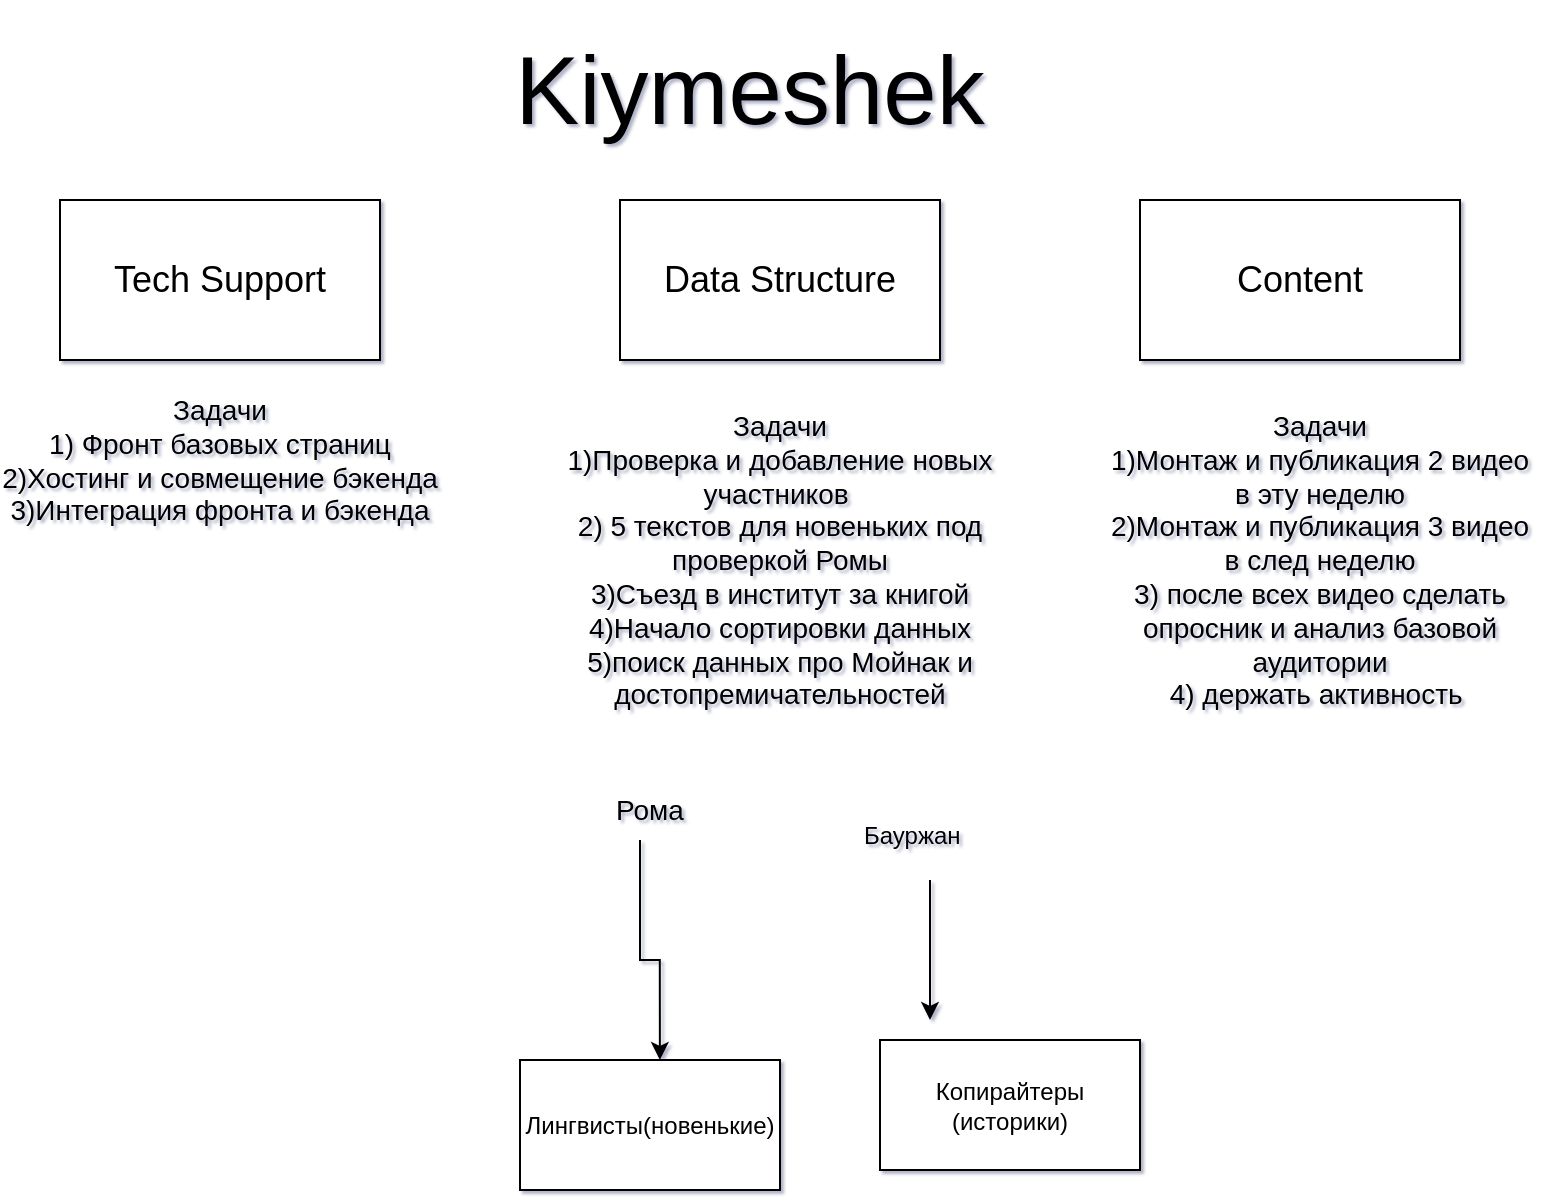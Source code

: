 <mxfile version="21.7.5" type="github">
  <diagram name="Страница — 1" id="RFSXUdPeR6UBCkjhMOcE">
    <mxGraphModel dx="793" dy="503" grid="1" gridSize="10" guides="1" tooltips="1" connect="1" arrows="1" fold="1" page="1" pageScale="1" pageWidth="827" pageHeight="1169" math="0" shadow="1">
      <root>
        <mxCell id="0" />
        <mxCell id="1" parent="0" />
        <mxCell id="fNuA_xkxQHUFaiw-bhpu-1" value="&lt;font style=&quot;font-size: 48px;&quot;&gt;Kiymeshek&lt;/font&gt;" style="text;html=1;strokeColor=none;fillColor=none;align=center;verticalAlign=middle;whiteSpace=wrap;rounded=0;" vertex="1" parent="1">
          <mxGeometry x="220" y="240" width="330" height="90" as="geometry" />
        </mxCell>
        <mxCell id="fNuA_xkxQHUFaiw-bhpu-4" value="&lt;font style=&quot;font-size: 18px;&quot;&gt;Tech Support&lt;/font&gt;" style="rounded=0;whiteSpace=wrap;html=1;" vertex="1" parent="1">
          <mxGeometry x="40" y="340" width="160" height="80" as="geometry" />
        </mxCell>
        <mxCell id="fNuA_xkxQHUFaiw-bhpu-6" value="&lt;font style=&quot;font-size: 14px;&quot;&gt;Задачи&lt;br&gt;1) Фронт базовых страниц&lt;br&gt;2)Хостинг и совмещение бэкенда&lt;br&gt;3)Интеграция фронта и бэкенда&lt;br&gt;&lt;/font&gt;" style="text;html=1;strokeColor=none;fillColor=none;align=center;verticalAlign=middle;whiteSpace=wrap;rounded=0;" vertex="1" parent="1">
          <mxGeometry x="10" y="370" width="220" height="200" as="geometry" />
        </mxCell>
        <mxCell id="fNuA_xkxQHUFaiw-bhpu-7" value="&lt;span style=&quot;font-size: 18px;&quot;&gt;Data Structure&lt;/span&gt;" style="rounded=0;whiteSpace=wrap;html=1;" vertex="1" parent="1">
          <mxGeometry x="320" y="340" width="160" height="80" as="geometry" />
        </mxCell>
        <mxCell id="fNuA_xkxQHUFaiw-bhpu-8" value="&lt;font style=&quot;font-size: 14px;&quot;&gt;Задачи&lt;br&gt;1)Проверка и добавление новых участников&amp;nbsp;&lt;br&gt;2) 5 текстов для новеньких под проверкой Ромы&lt;br&gt;3)Съезд в институт за книгой&lt;br&gt;4)Начало сортировки данных&lt;br&gt;5)поиск данных про Мойнак и достопремичательностей&lt;br&gt;&lt;/font&gt;" style="text;html=1;strokeColor=none;fillColor=none;align=center;verticalAlign=middle;whiteSpace=wrap;rounded=0;" vertex="1" parent="1">
          <mxGeometry x="290" y="420" width="220" height="200" as="geometry" />
        </mxCell>
        <mxCell id="fNuA_xkxQHUFaiw-bhpu-9" value="&lt;span style=&quot;font-size: 18px;&quot;&gt;Content&lt;/span&gt;" style="rounded=0;whiteSpace=wrap;html=1;" vertex="1" parent="1">
          <mxGeometry x="580" y="340" width="160" height="80" as="geometry" />
        </mxCell>
        <mxCell id="fNuA_xkxQHUFaiw-bhpu-10" value="&lt;font style=&quot;font-size: 14px;&quot;&gt;Задачи&lt;br&gt;1)Монтаж и публикация 2 видео в эту неделю&lt;br style=&quot;border-color: var(--border-color);&quot;&gt;2)Монтаж и публикация 3 видео в след неделю&lt;br&gt;3) после всех видео сделать опросник и анализ базовой аудитории&lt;br&gt;4) держать активность&amp;nbsp;&lt;br&gt;&lt;/font&gt;" style="text;html=1;strokeColor=none;fillColor=none;align=center;verticalAlign=middle;whiteSpace=wrap;rounded=0;" vertex="1" parent="1">
          <mxGeometry x="560" y="420" width="220" height="200" as="geometry" />
        </mxCell>
        <mxCell id="fNuA_xkxQHUFaiw-bhpu-17" value="" style="edgeStyle=orthogonalEdgeStyle;rounded=0;orthogonalLoop=1;jettySize=auto;html=1;entryX=0.538;entryY=0;entryDx=0;entryDy=0;entryPerimeter=0;" edge="1" parent="1" source="fNuA_xkxQHUFaiw-bhpu-11" target="fNuA_xkxQHUFaiw-bhpu-18">
          <mxGeometry relative="1" as="geometry">
            <mxPoint x="340" y="760" as="targetPoint" />
            <Array as="points">
              <mxPoint x="330" y="720" />
              <mxPoint x="340" y="720" />
            </Array>
          </mxGeometry>
        </mxCell>
        <mxCell id="fNuA_xkxQHUFaiw-bhpu-11" value="&lt;span style=&quot;font-size: 14px;&quot;&gt;Рома&lt;br&gt;&lt;/span&gt;" style="text;html=1;strokeColor=none;fillColor=none;align=center;verticalAlign=middle;whiteSpace=wrap;rounded=0;" vertex="1" parent="1">
          <mxGeometry x="305" y="630" width="60" height="30" as="geometry" />
        </mxCell>
        <mxCell id="fNuA_xkxQHUFaiw-bhpu-19" style="edgeStyle=orthogonalEdgeStyle;rounded=0;orthogonalLoop=1;jettySize=auto;html=1;" edge="1" parent="1" source="fNuA_xkxQHUFaiw-bhpu-12">
          <mxGeometry relative="1" as="geometry">
            <mxPoint x="475" y="750" as="targetPoint" />
          </mxGeometry>
        </mxCell>
        <mxCell id="fNuA_xkxQHUFaiw-bhpu-12" value="&lt;br&gt;Бауржан" style="text;whiteSpace=wrap;html=1;" vertex="1" parent="1">
          <mxGeometry x="440" y="630" width="70" height="50" as="geometry" />
        </mxCell>
        <mxCell id="fNuA_xkxQHUFaiw-bhpu-18" value="Лингвисты(новенькие)" style="rounded=0;whiteSpace=wrap;html=1;" vertex="1" parent="1">
          <mxGeometry x="270" y="770" width="130" height="65" as="geometry" />
        </mxCell>
        <mxCell id="fNuA_xkxQHUFaiw-bhpu-21" value="Копирайтеры (историки)" style="rounded=0;whiteSpace=wrap;html=1;" vertex="1" parent="1">
          <mxGeometry x="450" y="760" width="130" height="65" as="geometry" />
        </mxCell>
      </root>
    </mxGraphModel>
  </diagram>
</mxfile>
